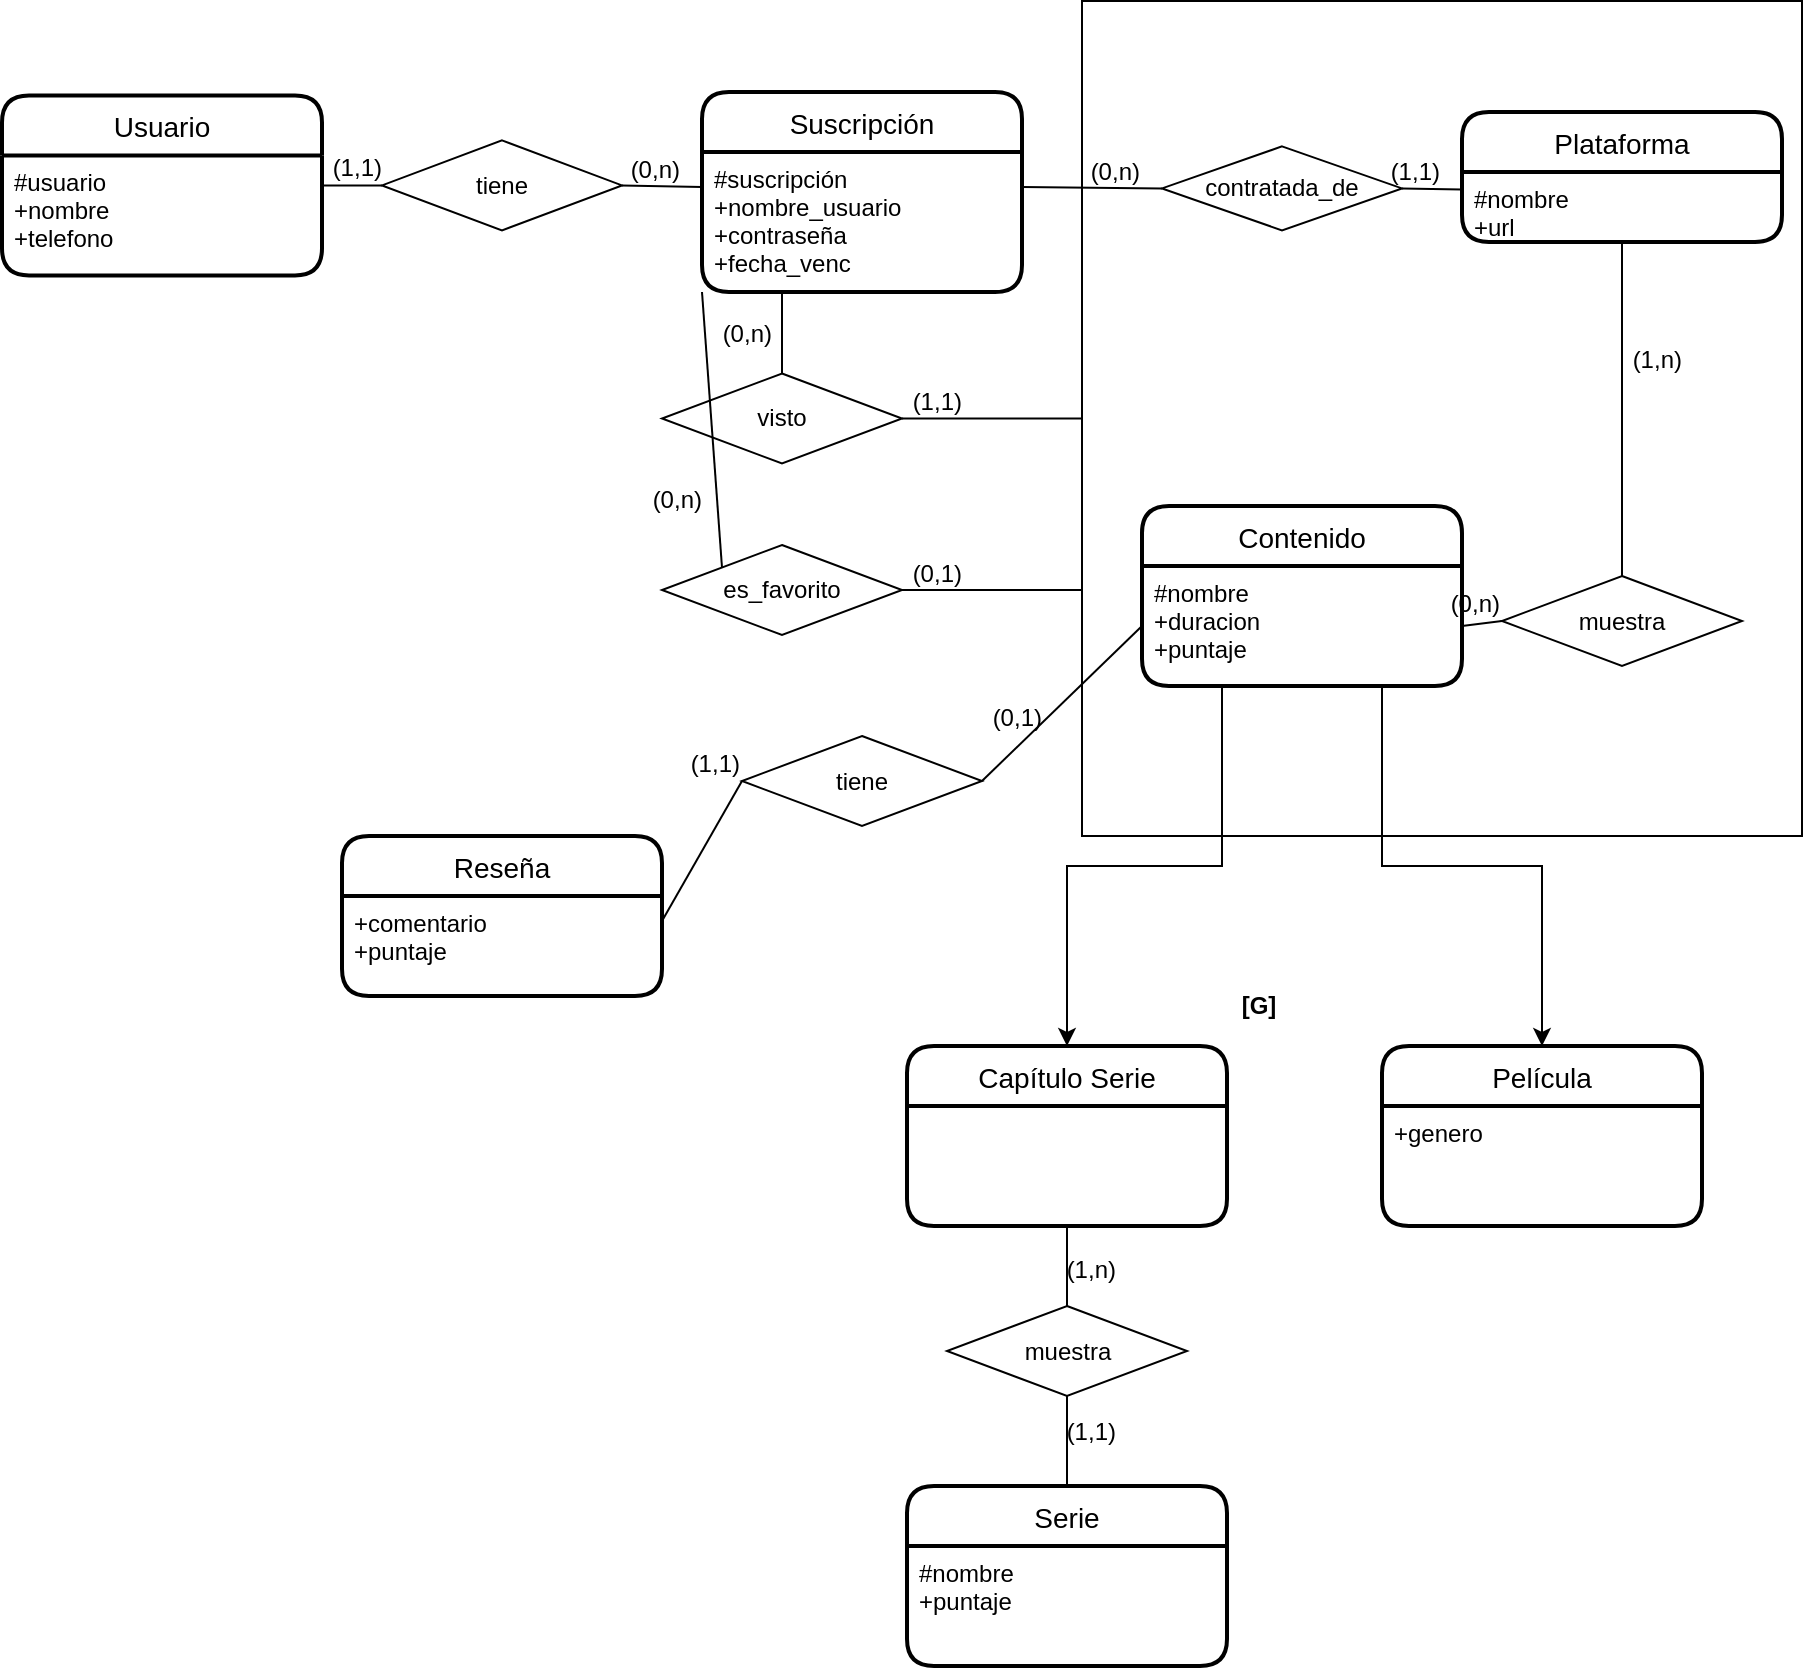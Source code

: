<mxfile version="20.4.0" type="github">
  <diagram id="R2lEEEUBdFMjLlhIrx00" name="Page-1">
    <mxGraphModel dx="1629" dy="574" grid="1" gridSize="10" guides="1" tooltips="1" connect="1" arrows="1" fold="1" page="1" pageScale="1" pageWidth="850" pageHeight="1100" math="0" shadow="0" extFonts="Permanent Marker^https://fonts.googleapis.com/css?family=Permanent+Marker">
      <root>
        <mxCell id="0" />
        <mxCell id="1" parent="0" />
        <mxCell id="Xur-LKAWRLPJOx2ZM1w_-31" value="" style="rounded=0;whiteSpace=wrap;html=1;" vertex="1" parent="1">
          <mxGeometry x="560" y="72.5" width="360" height="417.5" as="geometry" />
        </mxCell>
        <mxCell id="4G2UGiWn_ndSMlTfBSjo-1" value="Usuario" style="swimlane;childLayout=stackLayout;horizontal=1;startSize=30;horizontalStack=0;rounded=1;fontSize=14;fontStyle=0;strokeWidth=2;resizeParent=0;resizeLast=1;shadow=0;dashed=0;align=center;" parent="1" vertex="1">
          <mxGeometry x="20" y="119.71" width="160" height="90" as="geometry" />
        </mxCell>
        <mxCell id="4G2UGiWn_ndSMlTfBSjo-2" value="#usuario&#xa;+nombre&#xa;+telefono" style="align=left;strokeColor=none;fillColor=none;spacingLeft=4;fontSize=12;verticalAlign=top;resizable=0;rotatable=0;part=1;fontStyle=0" parent="4G2UGiWn_ndSMlTfBSjo-1" vertex="1">
          <mxGeometry y="30" width="160" height="60" as="geometry" />
        </mxCell>
        <mxCell id="4G2UGiWn_ndSMlTfBSjo-4" value="Contenido" style="swimlane;childLayout=stackLayout;horizontal=1;startSize=30;horizontalStack=0;rounded=1;fontSize=14;fontStyle=0;strokeWidth=2;resizeParent=0;resizeLast=1;shadow=0;dashed=0;align=center;" parent="1" vertex="1">
          <mxGeometry x="590" y="325" width="160" height="90" as="geometry" />
        </mxCell>
        <mxCell id="4G2UGiWn_ndSMlTfBSjo-5" value="#nombre&#xa;+duracion&#xa;+puntaje" style="align=left;strokeColor=none;fillColor=none;spacingLeft=4;fontSize=12;verticalAlign=top;resizable=0;rotatable=0;part=1;fontStyle=0" parent="4G2UGiWn_ndSMlTfBSjo-4" vertex="1">
          <mxGeometry y="30" width="160" height="60" as="geometry" />
        </mxCell>
        <mxCell id="4G2UGiWn_ndSMlTfBSjo-6" value="Película" style="swimlane;childLayout=stackLayout;horizontal=1;startSize=30;horizontalStack=0;rounded=1;fontSize=14;fontStyle=0;strokeWidth=2;resizeParent=0;resizeLast=1;shadow=0;dashed=0;align=center;" parent="1" vertex="1">
          <mxGeometry x="710" y="595" width="160" height="90" as="geometry" />
        </mxCell>
        <mxCell id="4G2UGiWn_ndSMlTfBSjo-7" value="+genero" style="align=left;strokeColor=none;fillColor=none;spacingLeft=4;fontSize=12;verticalAlign=top;resizable=0;rotatable=0;part=1;fontStyle=0" parent="4G2UGiWn_ndSMlTfBSjo-6" vertex="1">
          <mxGeometry y="30" width="160" height="60" as="geometry" />
        </mxCell>
        <mxCell id="4G2UGiWn_ndSMlTfBSjo-8" value="Capítulo Serie" style="swimlane;childLayout=stackLayout;horizontal=1;startSize=30;horizontalStack=0;rounded=1;fontSize=14;fontStyle=0;strokeWidth=2;resizeParent=0;resizeLast=1;shadow=0;dashed=0;align=center;" parent="1" vertex="1">
          <mxGeometry x="472.5" y="595" width="160" height="90" as="geometry" />
        </mxCell>
        <mxCell id="4G2UGiWn_ndSMlTfBSjo-10" value="Serie" style="swimlane;childLayout=stackLayout;horizontal=1;startSize=30;horizontalStack=0;rounded=1;fontSize=14;fontStyle=0;strokeWidth=2;resizeParent=0;resizeLast=1;shadow=0;dashed=0;align=center;" parent="1" vertex="1">
          <mxGeometry x="472.5" y="815" width="160" height="90" as="geometry" />
        </mxCell>
        <mxCell id="4G2UGiWn_ndSMlTfBSjo-11" value="#nombre&#xa;+puntaje" style="align=left;strokeColor=none;fillColor=none;spacingLeft=4;fontSize=12;verticalAlign=top;resizable=0;rotatable=0;part=1;fontStyle=0" parent="4G2UGiWn_ndSMlTfBSjo-10" vertex="1">
          <mxGeometry y="30" width="160" height="60" as="geometry" />
        </mxCell>
        <mxCell id="4G2UGiWn_ndSMlTfBSjo-12" value="Plataforma" style="swimlane;childLayout=stackLayout;horizontal=1;startSize=30;horizontalStack=0;rounded=1;fontSize=14;fontStyle=0;strokeWidth=2;resizeParent=0;resizeLast=1;shadow=0;dashed=0;align=center;" parent="1" vertex="1">
          <mxGeometry x="750" y="128" width="160" height="65" as="geometry" />
        </mxCell>
        <mxCell id="4G2UGiWn_ndSMlTfBSjo-13" value="#nombre&#xa;+url" style="align=left;strokeColor=none;fillColor=none;spacingLeft=4;fontSize=12;verticalAlign=top;resizable=0;rotatable=0;part=1;fontStyle=0" parent="4G2UGiWn_ndSMlTfBSjo-12" vertex="1">
          <mxGeometry y="30" width="160" height="35" as="geometry" />
        </mxCell>
        <mxCell id="4G2UGiWn_ndSMlTfBSjo-16" value="Suscripción" style="swimlane;childLayout=stackLayout;horizontal=1;startSize=30;horizontalStack=0;rounded=1;fontSize=14;fontStyle=0;strokeWidth=2;resizeParent=0;resizeLast=1;shadow=0;dashed=0;align=center;" parent="1" vertex="1">
          <mxGeometry x="370" y="118" width="160" height="100" as="geometry" />
        </mxCell>
        <mxCell id="4G2UGiWn_ndSMlTfBSjo-17" value="#suscripción&#xa;+nombre_usuario&#xa;+contraseña&#xa;+fecha_venc" style="align=left;strokeColor=none;fillColor=none;spacingLeft=4;fontSize=12;verticalAlign=top;resizable=0;rotatable=0;part=1;fontStyle=0" parent="4G2UGiWn_ndSMlTfBSjo-16" vertex="1">
          <mxGeometry y="30" width="160" height="70" as="geometry" />
        </mxCell>
        <mxCell id="4G2UGiWn_ndSMlTfBSjo-20" value="Reseña" style="swimlane;childLayout=stackLayout;horizontal=1;startSize=30;horizontalStack=0;rounded=1;fontSize=14;fontStyle=0;strokeWidth=2;resizeParent=0;resizeLast=1;shadow=0;dashed=0;align=center;" parent="1" vertex="1">
          <mxGeometry x="190" y="490" width="160" height="80" as="geometry" />
        </mxCell>
        <mxCell id="4G2UGiWn_ndSMlTfBSjo-21" value="+comentario&#xa;+puntaje&#xa;" style="align=left;strokeColor=none;fillColor=none;spacingLeft=4;fontSize=12;verticalAlign=top;resizable=0;rotatable=0;part=1;" parent="4G2UGiWn_ndSMlTfBSjo-20" vertex="1">
          <mxGeometry y="30" width="160" height="50" as="geometry" />
        </mxCell>
        <mxCell id="Xur-LKAWRLPJOx2ZM1w_-1" value="tiene" style="shape=rhombus;perimeter=rhombusPerimeter;whiteSpace=wrap;html=1;align=center;" vertex="1" parent="1">
          <mxGeometry x="210" y="142.21" width="120" height="45" as="geometry" />
        </mxCell>
        <mxCell id="Xur-LKAWRLPJOx2ZM1w_-2" value="" style="endArrow=none;html=1;rounded=0;exitX=1;exitY=0.25;exitDx=0;exitDy=0;entryX=0;entryY=0.5;entryDx=0;entryDy=0;" edge="1" parent="1" source="4G2UGiWn_ndSMlTfBSjo-2" target="Xur-LKAWRLPJOx2ZM1w_-1">
          <mxGeometry relative="1" as="geometry">
            <mxPoint x="320" y="210" as="sourcePoint" />
            <mxPoint x="480" y="210" as="targetPoint" />
          </mxGeometry>
        </mxCell>
        <mxCell id="Xur-LKAWRLPJOx2ZM1w_-3" value="(1,1)" style="resizable=0;html=1;align=right;verticalAlign=bottom;" connectable="0" vertex="1" parent="Xur-LKAWRLPJOx2ZM1w_-2">
          <mxGeometry x="1" relative="1" as="geometry" />
        </mxCell>
        <mxCell id="Xur-LKAWRLPJOx2ZM1w_-4" value="" style="endArrow=none;html=1;rounded=0;exitX=1;exitY=0.5;exitDx=0;exitDy=0;entryX=0;entryY=0.25;entryDx=0;entryDy=0;" edge="1" parent="1" source="Xur-LKAWRLPJOx2ZM1w_-1" target="4G2UGiWn_ndSMlTfBSjo-17">
          <mxGeometry relative="1" as="geometry">
            <mxPoint x="190" y="175" as="sourcePoint" />
            <mxPoint x="240" y="175" as="targetPoint" />
          </mxGeometry>
        </mxCell>
        <mxCell id="Xur-LKAWRLPJOx2ZM1w_-5" value="(0,n)" style="resizable=0;html=1;align=right;verticalAlign=bottom;" connectable="0" vertex="1" parent="Xur-LKAWRLPJOx2ZM1w_-4">
          <mxGeometry x="1" relative="1" as="geometry">
            <mxPoint x="-10" as="offset" />
          </mxGeometry>
        </mxCell>
        <mxCell id="Xur-LKAWRLPJOx2ZM1w_-6" value="contratada_de" style="shape=rhombus;perimeter=rhombusPerimeter;whiteSpace=wrap;html=1;align=center;" vertex="1" parent="1">
          <mxGeometry x="600" y="145.21" width="120" height="42" as="geometry" />
        </mxCell>
        <mxCell id="Xur-LKAWRLPJOx2ZM1w_-7" value="" style="endArrow=none;html=1;rounded=0;exitX=1;exitY=0.25;exitDx=0;exitDy=0;entryX=0;entryY=0.5;entryDx=0;entryDy=0;" edge="1" parent="1" target="Xur-LKAWRLPJOx2ZM1w_-6" source="4G2UGiWn_ndSMlTfBSjo-17">
          <mxGeometry relative="1" as="geometry">
            <mxPoint x="540" y="173" as="sourcePoint" />
            <mxPoint x="580" y="166.21" as="targetPoint" />
          </mxGeometry>
        </mxCell>
        <mxCell id="Xur-LKAWRLPJOx2ZM1w_-8" value="(0,n)" style="resizable=0;html=1;align=right;verticalAlign=bottom;" connectable="0" vertex="1" parent="Xur-LKAWRLPJOx2ZM1w_-7">
          <mxGeometry x="1" relative="1" as="geometry">
            <mxPoint x="-10" as="offset" />
          </mxGeometry>
        </mxCell>
        <mxCell id="Xur-LKAWRLPJOx2ZM1w_-9" value="" style="endArrow=none;html=1;rounded=0;exitX=1;exitY=0.5;exitDx=0;exitDy=0;entryX=0;entryY=0.25;entryDx=0;entryDy=0;" edge="1" parent="1" source="Xur-LKAWRLPJOx2ZM1w_-6" target="4G2UGiWn_ndSMlTfBSjo-13">
          <mxGeometry relative="1" as="geometry">
            <mxPoint x="560" y="177.71" as="sourcePoint" />
            <mxPoint x="750" y="168.21" as="targetPoint" />
          </mxGeometry>
        </mxCell>
        <mxCell id="Xur-LKAWRLPJOx2ZM1w_-10" value="(1,1)" style="resizable=0;html=1;align=right;verticalAlign=bottom;" connectable="0" vertex="1" parent="Xur-LKAWRLPJOx2ZM1w_-9">
          <mxGeometry x="1" relative="1" as="geometry">
            <mxPoint x="-10" as="offset" />
          </mxGeometry>
        </mxCell>
        <mxCell id="Xur-LKAWRLPJOx2ZM1w_-12" value="muestra" style="shape=rhombus;perimeter=rhombusPerimeter;whiteSpace=wrap;html=1;align=center;" vertex="1" parent="1">
          <mxGeometry x="770" y="360" width="120" height="45" as="geometry" />
        </mxCell>
        <mxCell id="Xur-LKAWRLPJOx2ZM1w_-13" value="" style="endArrow=none;html=1;rounded=0;exitX=1;exitY=0.5;exitDx=0;exitDy=0;entryX=0;entryY=0.5;entryDx=0;entryDy=0;" edge="1" parent="1" target="Xur-LKAWRLPJOx2ZM1w_-12" source="4G2UGiWn_ndSMlTfBSjo-5">
          <mxGeometry relative="1" as="geometry">
            <mxPoint x="730" y="382.5" as="sourcePoint" />
            <mxPoint x="1020" y="427.5" as="targetPoint" />
          </mxGeometry>
        </mxCell>
        <mxCell id="Xur-LKAWRLPJOx2ZM1w_-14" value="(0,n)" style="resizable=0;html=1;align=right;verticalAlign=bottom;" connectable="0" vertex="1" parent="Xur-LKAWRLPJOx2ZM1w_-13">
          <mxGeometry x="1" relative="1" as="geometry" />
        </mxCell>
        <mxCell id="Xur-LKAWRLPJOx2ZM1w_-15" value="" style="endArrow=none;html=1;rounded=0;exitX=0.5;exitY=0;exitDx=0;exitDy=0;entryX=0.5;entryY=1;entryDx=0;entryDy=0;" edge="1" parent="1" source="Xur-LKAWRLPJOx2ZM1w_-12" target="4G2UGiWn_ndSMlTfBSjo-13">
          <mxGeometry relative="1" as="geometry">
            <mxPoint x="730" y="332.5" as="sourcePoint" />
            <mxPoint x="920" y="322" as="targetPoint" />
          </mxGeometry>
        </mxCell>
        <mxCell id="Xur-LKAWRLPJOx2ZM1w_-16" value="(1,n)" style="resizable=0;html=1;align=right;verticalAlign=bottom;" connectable="0" vertex="1" parent="Xur-LKAWRLPJOx2ZM1w_-15">
          <mxGeometry x="1" relative="1" as="geometry">
            <mxPoint x="30" y="67" as="offset" />
          </mxGeometry>
        </mxCell>
        <mxCell id="Xur-LKAWRLPJOx2ZM1w_-17" style="edgeStyle=orthogonalEdgeStyle;rounded=0;orthogonalLoop=1;jettySize=auto;html=1;exitX=0.25;exitY=1;exitDx=0;exitDy=0;entryX=0.5;entryY=0;entryDx=0;entryDy=0;" edge="1" parent="1" source="4G2UGiWn_ndSMlTfBSjo-5" target="4G2UGiWn_ndSMlTfBSjo-8">
          <mxGeometry relative="1" as="geometry" />
        </mxCell>
        <mxCell id="Xur-LKAWRLPJOx2ZM1w_-18" style="edgeStyle=orthogonalEdgeStyle;rounded=0;orthogonalLoop=1;jettySize=auto;html=1;exitX=0.75;exitY=1;exitDx=0;exitDy=0;entryX=0.5;entryY=0;entryDx=0;entryDy=0;" edge="1" parent="1" source="4G2UGiWn_ndSMlTfBSjo-5" target="4G2UGiWn_ndSMlTfBSjo-6">
          <mxGeometry relative="1" as="geometry" />
        </mxCell>
        <mxCell id="Xur-LKAWRLPJOx2ZM1w_-19" value="&lt;b&gt;[G]&lt;/b&gt;" style="text;html=1;align=center;verticalAlign=middle;resizable=0;points=[];autosize=1;strokeColor=none;fillColor=none;" vertex="1" parent="1">
          <mxGeometry x="627.5" y="560" width="40" height="30" as="geometry" />
        </mxCell>
        <mxCell id="Xur-LKAWRLPJOx2ZM1w_-21" value="muestra" style="shape=rhombus;perimeter=rhombusPerimeter;whiteSpace=wrap;html=1;align=center;" vertex="1" parent="1">
          <mxGeometry x="492.5" y="725" width="120" height="45" as="geometry" />
        </mxCell>
        <mxCell id="Xur-LKAWRLPJOx2ZM1w_-22" value="" style="endArrow=none;html=1;rounded=0;exitX=0.5;exitY=0;exitDx=0;exitDy=0;entryX=0.5;entryY=1;entryDx=0;entryDy=0;" edge="1" parent="1" target="Xur-LKAWRLPJOx2ZM1w_-21" source="4G2UGiWn_ndSMlTfBSjo-10">
          <mxGeometry relative="1" as="geometry">
            <mxPoint x="207.5" y="792.5" as="sourcePoint" />
            <mxPoint x="497.5" y="837.5" as="targetPoint" />
          </mxGeometry>
        </mxCell>
        <mxCell id="Xur-LKAWRLPJOx2ZM1w_-23" value="(1,1)" style="resizable=0;html=1;align=right;verticalAlign=bottom;" connectable="0" vertex="1" parent="Xur-LKAWRLPJOx2ZM1w_-22">
          <mxGeometry x="1" relative="1" as="geometry">
            <mxPoint x="25" y="26" as="offset" />
          </mxGeometry>
        </mxCell>
        <mxCell id="Xur-LKAWRLPJOx2ZM1w_-24" value="" style="endArrow=none;html=1;rounded=0;exitX=0.5;exitY=0;exitDx=0;exitDy=0;entryX=0.5;entryY=1;entryDx=0;entryDy=0;" edge="1" parent="1" source="Xur-LKAWRLPJOx2ZM1w_-21" target="4G2UGiWn_ndSMlTfBSjo-8">
          <mxGeometry relative="1" as="geometry">
            <mxPoint x="207.5" y="802.5" as="sourcePoint" />
            <mxPoint x="307.5" y="680" as="targetPoint" />
          </mxGeometry>
        </mxCell>
        <mxCell id="Xur-LKAWRLPJOx2ZM1w_-25" value="(1,n)" style="resizable=0;html=1;align=right;verticalAlign=bottom;" connectable="0" vertex="1" parent="Xur-LKAWRLPJOx2ZM1w_-24">
          <mxGeometry x="1" relative="1" as="geometry">
            <mxPoint x="25" y="30" as="offset" />
          </mxGeometry>
        </mxCell>
        <mxCell id="Xur-LKAWRLPJOx2ZM1w_-26" value="tiene" style="shape=rhombus;perimeter=rhombusPerimeter;whiteSpace=wrap;html=1;align=center;" vertex="1" parent="1">
          <mxGeometry x="390" y="440" width="120" height="45" as="geometry" />
        </mxCell>
        <mxCell id="Xur-LKAWRLPJOx2ZM1w_-27" value="" style="endArrow=none;html=1;rounded=0;exitX=1;exitY=0.25;exitDx=0;exitDy=0;entryX=0;entryY=0.5;entryDx=0;entryDy=0;" edge="1" parent="1" target="Xur-LKAWRLPJOx2ZM1w_-26" source="4G2UGiWn_ndSMlTfBSjo-21">
          <mxGeometry relative="1" as="geometry">
            <mxPoint x="380" y="375" as="sourcePoint" />
            <mxPoint x="670" y="420" as="targetPoint" />
          </mxGeometry>
        </mxCell>
        <mxCell id="Xur-LKAWRLPJOx2ZM1w_-28" value="(1,1)" style="resizable=0;html=1;align=right;verticalAlign=bottom;" connectable="0" vertex="1" parent="Xur-LKAWRLPJOx2ZM1w_-27">
          <mxGeometry x="1" relative="1" as="geometry" />
        </mxCell>
        <mxCell id="Xur-LKAWRLPJOx2ZM1w_-29" value="" style="endArrow=none;html=1;rounded=0;exitX=1;exitY=0.5;exitDx=0;exitDy=0;entryX=0;entryY=0.5;entryDx=0;entryDy=0;" edge="1" parent="1" source="Xur-LKAWRLPJOx2ZM1w_-26" target="4G2UGiWn_ndSMlTfBSjo-5">
          <mxGeometry relative="1" as="geometry">
            <mxPoint x="380" y="385" as="sourcePoint" />
            <mxPoint x="570" y="375.5" as="targetPoint" />
          </mxGeometry>
        </mxCell>
        <mxCell id="Xur-LKAWRLPJOx2ZM1w_-30" value="(0,1)" style="resizable=0;html=1;align=right;verticalAlign=bottom;" connectable="0" vertex="1" parent="Xur-LKAWRLPJOx2ZM1w_-29">
          <mxGeometry x="1" relative="1" as="geometry">
            <mxPoint x="-50" y="55" as="offset" />
          </mxGeometry>
        </mxCell>
        <mxCell id="Xur-LKAWRLPJOx2ZM1w_-33" value="" style="endArrow=none;html=1;rounded=0;exitX=0;exitY=0.5;exitDx=0;exitDy=0;entryX=1;entryY=0.5;entryDx=0;entryDy=0;" edge="1" parent="1" target="Xur-LKAWRLPJOx2ZM1w_-32" source="Xur-LKAWRLPJOx2ZM1w_-31">
          <mxGeometry relative="1" as="geometry">
            <mxPoint x="540" y="281.25" as="sourcePoint" />
            <mxPoint x="85" y="662.5" as="targetPoint" />
          </mxGeometry>
        </mxCell>
        <mxCell id="Xur-LKAWRLPJOx2ZM1w_-34" value="(1,1)" style="resizable=0;html=1;align=right;verticalAlign=bottom;" connectable="0" vertex="1" parent="Xur-LKAWRLPJOx2ZM1w_-33">
          <mxGeometry x="1" relative="1" as="geometry">
            <mxPoint x="30" as="offset" />
          </mxGeometry>
        </mxCell>
        <mxCell id="Xur-LKAWRLPJOx2ZM1w_-32" value="visto" style="shape=rhombus;perimeter=rhombusPerimeter;whiteSpace=wrap;html=1;align=center;" vertex="1" parent="1">
          <mxGeometry x="350" y="258.75" width="120" height="45" as="geometry" />
        </mxCell>
        <mxCell id="Xur-LKAWRLPJOx2ZM1w_-35" value="" style="endArrow=none;html=1;rounded=0;exitX=0.5;exitY=0;exitDx=0;exitDy=0;entryX=0.25;entryY=1;entryDx=0;entryDy=0;" edge="1" parent="1" source="Xur-LKAWRLPJOx2ZM1w_-32" target="4G2UGiWn_ndSMlTfBSjo-17">
          <mxGeometry relative="1" as="geometry">
            <mxPoint x="-205" y="627.5" as="sourcePoint" />
            <mxPoint x="140" y="510" as="targetPoint" />
          </mxGeometry>
        </mxCell>
        <mxCell id="Xur-LKAWRLPJOx2ZM1w_-36" value="(0,n)" style="resizable=0;html=1;align=right;verticalAlign=bottom;" connectable="0" vertex="1" parent="Xur-LKAWRLPJOx2ZM1w_-35">
          <mxGeometry x="1" relative="1" as="geometry">
            <mxPoint x="-5" y="30" as="offset" />
          </mxGeometry>
        </mxCell>
        <mxCell id="Xur-LKAWRLPJOx2ZM1w_-39" value="es_favorito" style="shape=rhombus;perimeter=rhombusPerimeter;whiteSpace=wrap;html=1;align=center;" vertex="1" parent="1">
          <mxGeometry x="350" y="344.5" width="120" height="45" as="geometry" />
        </mxCell>
        <mxCell id="Xur-LKAWRLPJOx2ZM1w_-42" value="" style="endArrow=none;html=1;rounded=0;exitX=0;exitY=0;exitDx=0;exitDy=0;entryX=0;entryY=1;entryDx=0;entryDy=0;" edge="1" parent="1" source="Xur-LKAWRLPJOx2ZM1w_-39" target="4G2UGiWn_ndSMlTfBSjo-17">
          <mxGeometry relative="1" as="geometry">
            <mxPoint x="-205" y="713.25" as="sourcePoint" />
            <mxPoint x="410" y="303.75" as="targetPoint" />
          </mxGeometry>
        </mxCell>
        <mxCell id="Xur-LKAWRLPJOx2ZM1w_-43" value="(0,n)" style="resizable=0;html=1;align=right;verticalAlign=bottom;" connectable="0" vertex="1" parent="Xur-LKAWRLPJOx2ZM1w_-42">
          <mxGeometry x="1" relative="1" as="geometry">
            <mxPoint y="112" as="offset" />
          </mxGeometry>
        </mxCell>
        <mxCell id="Xur-LKAWRLPJOx2ZM1w_-40" value="" style="endArrow=none;html=1;rounded=0;exitX=0;exitY=0.5;exitDx=0;exitDy=0;entryX=1;entryY=0.5;entryDx=0;entryDy=0;" edge="1" parent="1" target="Xur-LKAWRLPJOx2ZM1w_-39">
          <mxGeometry relative="1" as="geometry">
            <mxPoint x="560" y="367" as="sourcePoint" />
            <mxPoint x="85" y="748.25" as="targetPoint" />
          </mxGeometry>
        </mxCell>
        <mxCell id="Xur-LKAWRLPJOx2ZM1w_-41" value="(0,1)" style="resizable=0;html=1;align=right;verticalAlign=bottom;" connectable="0" vertex="1" parent="Xur-LKAWRLPJOx2ZM1w_-40">
          <mxGeometry x="1" relative="1" as="geometry">
            <mxPoint x="30" as="offset" />
          </mxGeometry>
        </mxCell>
      </root>
    </mxGraphModel>
  </diagram>
</mxfile>
